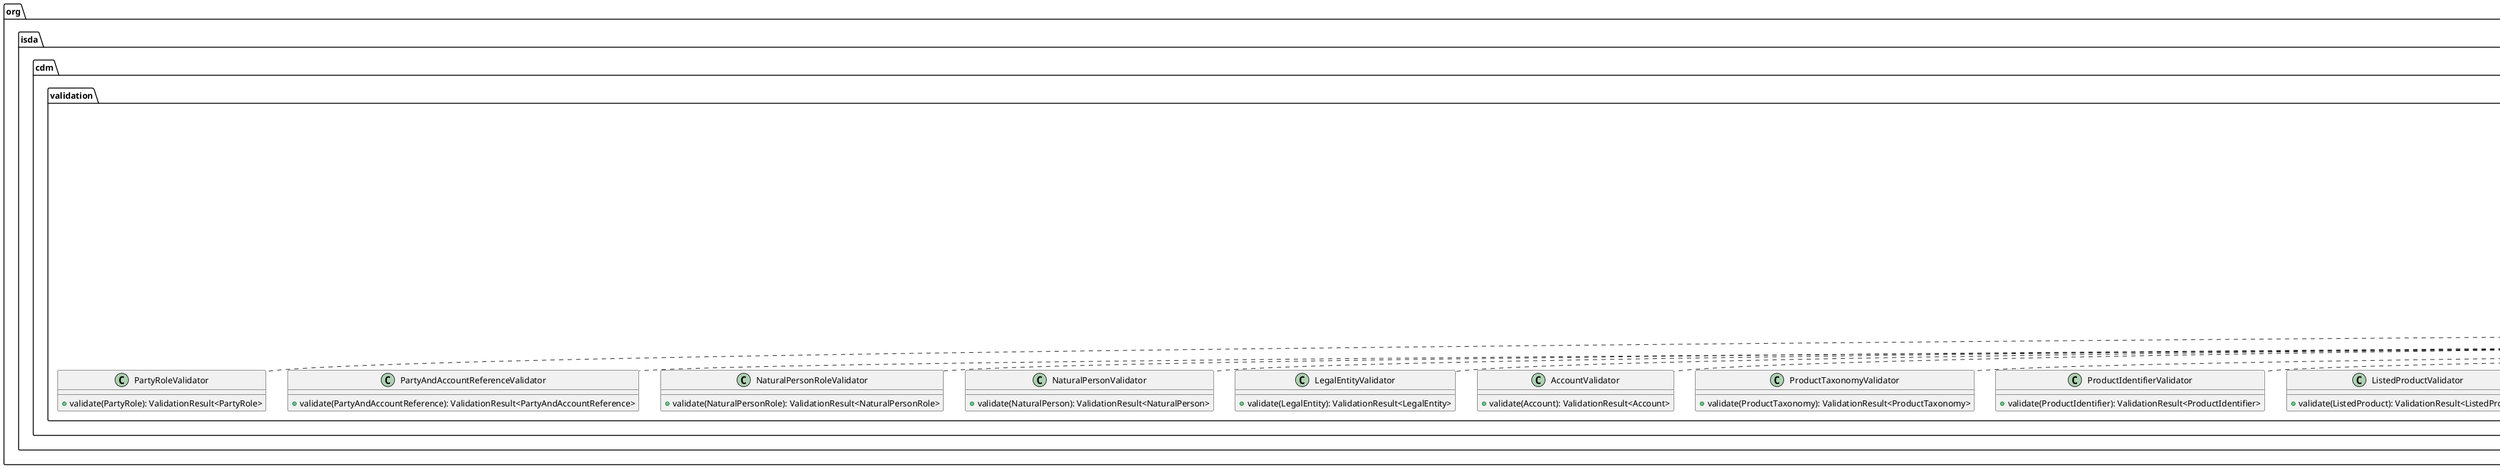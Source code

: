 @startuml

    namespace org.isda.cdm.validation {

        class PartyRoleValidator [[PartyRoleValidator.html]] {
            +validate(PartyRole): ValidationResult<PartyRole>
        }

        class PartyAndAccountReferenceValidator [[PartyAndAccountReferenceValidator.html]] {
            +validate(PartyAndAccountReference): ValidationResult<PartyAndAccountReference>
        }

        class NaturalPersonRoleValidator [[NaturalPersonRoleValidator.html]] {
            +validate(NaturalPersonRole): ValidationResult<NaturalPersonRole>
        }

        class NaturalPersonValidator [[NaturalPersonValidator.html]] {
            +validate(NaturalPerson): ValidationResult<NaturalPerson>
        }

        class LegalEntityValidator [[LegalEntityValidator.html]] {
            +validate(LegalEntity): ValidationResult<LegalEntity>
        }

        class AccountValidator [[AccountValidator.html]] {
            +validate(Account): ValidationResult<Account>
        }

        class ProductTaxonomyValidator [[ProductTaxonomyValidator.html]] {
            +validate(ProductTaxonomy): ValidationResult<ProductTaxonomy>
        }

        class ProductIdentifierValidator [[ProductIdentifierValidator.html]] {
            +validate(ProductIdentifier): ValidationResult<ProductIdentifier>
        }

        class ListedProductValidator [[ListedProductValidator.html]] {
            +validate(ListedProduct): ValidationResult<ListedProduct>
        }

        class ListedHeaderValidator [[ListedHeaderValidator.html]] {
            +validate(ListedHeader): ValidationResult<ListedHeader>
        }

        class StubValueValidator [[StubValueValidator.html]] {
            +validate(StubValue): ValidationResult<StubValue>
        }

        class PartyValidator [[PartyValidator.html]] {
            +validate(Party): ValidationResult<Party>
        }

        class StubFloatingRateValidator [[StubFloatingRateValidator.html]] {
            +validate(StubFloatingRate): ValidationResult<StubFloatingRate>
        }

        class StrikeScheduleValidator [[StrikeScheduleValidator.html]] {
            +validate(StrikeSchedule): ValidationResult<StrikeSchedule>
        }

        class StrikeValidator [[StrikeValidator.html]] {
            +validate(Strike): ValidationResult<Strike>
        }

        class StepValidator [[StepValidator.html]] {
            +validate(Step): ValidationResult<Step>
        }

        class SpreadScheduleValidator [[SpreadScheduleValidator.html]] {
            +validate(SpreadSchedule): ValidationResult<SpreadSchedule>
        }

        class SimplePaymentValidator [[SimplePaymentValidator.html]] {
            +validate(SimplePayment): ValidationResult<SimplePayment>
        }

        class SettlementRateSourceValidator [[SettlementRateSourceValidator.html]] {
            +validate(SettlementRateSource): ValidationResult<SettlementRateSource>
        }

        class ScheduleValidator [[ScheduleValidator.html]] {
            +validate(Schedule): ValidationResult<Schedule>
        }

        class RoundingValidator [[RoundingValidator.html]] {
            +validate(Rounding): ValidationResult<Rounding>
        }

        class ResourceLengthValidator [[ResourceLengthValidator.html]] {
            +validate(ResourceLength): ValidationResult<ResourceLength>
        }

        class ResourceValidator [[ResourceValidator.html]] {
            +validate(Resource): ValidationResult<Resource>
        }

        class ResetFrequencyValidator [[ResetFrequencyValidator.html]] {
            +validate(ResetFrequency): ValidationResult<ResetFrequency>
        }

        class RelativeDateOffsetValidator [[RelativeDateOffsetValidator.html]] {
            +validate(RelativeDateOffset): ValidationResult<RelativeDateOffset>
        }

        class RelativeDatesValidator [[RelativeDatesValidator.html]] {
            +validate(RelativeDates): ValidationResult<RelativeDates>
        }

        class RelatedPartyValidator [[RelatedPartyValidator.html]] {
            +validate(RelatedParty): ValidationResult<RelatedParty>
        }

        class ReferenceBankValidator [[ReferenceBankValidator.html]] {
            +validate(ReferenceBank): ValidationResult<ReferenceBank>
        }

        class RateObservationValidator [[RateObservationValidator.html]] {
            +validate(RateObservation): ValidationResult<RateObservation>
        }

        class QuotedCurrencyPairValidator [[QuotedCurrencyPairValidator.html]] {
            +validate(QuotedCurrencyPair): ValidationResult<QuotedCurrencyPair>
        }

        class PriorDateInstanceValidator [[PriorDateInstanceValidator.html]] {
            +validate(PriorDateInstance): ValidationResult<PriorDateInstance>
        }

        class PrincipalExchangesValidator [[PrincipalExchangesValidator.html]] {
            +validate(PrincipalExchanges): ValidationResult<PrincipalExchanges>
        }

        class PremiumExpressionValidator [[PremiumExpressionValidator.html]] {
            +validate(PremiumExpression): ValidationResult<PremiumExpression>
        }

        class PeriodValidator [[PeriodValidator.html]] {
            +validate(Period): ValidationResult<Period>
        }

        class PaymentRuleValidator [[PaymentRuleValidator.html]] {
            +validate(PaymentRule): ValidationResult<PaymentRule>
        }

        class PaymentDiscountingValidator [[PaymentDiscountingValidator.html]] {
            +validate(PaymentDiscounting): ValidationResult<PaymentDiscounting>
        }

        class PaymentDetailValidator [[PaymentDetailValidator.html]] {
            +validate(PaymentDetail): ValidationResult<PaymentDetail>
        }

        class PaymentValidator [[PaymentValidator.html]] {
            +validate(Payment): ValidationResult<Payment>
        }

        class PayerReceiverValidator [[PayerReceiverValidator.html]] {
            +validate(PayerReceiver): ValidationResult<PayerReceiver>
        }

        class PartialExerciseValidator [[PartialExerciseValidator.html]] {
            +validate(PartialExercise): ValidationResult<PartialExercise>
        }

        class OtherAgreementValidator [[OtherAgreementValidator.html]] {
            +validate(OtherAgreement): ValidationResult<OtherAgreement>
        }

        class OptionPhysicalSettlementValidator [[OptionPhysicalSettlementValidator.html]] {
            +validate(OptionPhysicalSettlement): ValidationResult<OptionPhysicalSettlement>
        }

        class OffsetValidator [[OffsetValidator.html]] {
            +validate(Offset): ValidationResult<Offset>
        }

        class NonNegativeStepValidator [[NonNegativeStepValidator.html]] {
            +validate(NonNegativeStep): ValidationResult<NonNegativeStep>
        }

        class NonNegativeScheduleValidator [[NonNegativeScheduleValidator.html]] {
            +validate(NonNegativeSchedule): ValidationResult<NonNegativeSchedule>
        }

        class NonNegativeAmountScheduleValidator [[NonNegativeAmountScheduleValidator.html]] {
            +validate(NonNegativeAmountSchedule): ValidationResult<NonNegativeAmountSchedule>
        }

        class MultipleExerciseValidator [[MultipleExerciseValidator.html]] {
            +validate(MultipleExercise): ValidationResult<MultipleExercise>
        }

        class MoneyValidator [[MoneyValidator.html]] {
            +validate(Money): ValidationResult<Money>
        }

        class MasterConfirmationValidator [[MasterConfirmationValidator.html]] {
            +validate(MasterConfirmation): ValidationResult<MasterConfirmation>
        }

        class MasterAgreementValidator [[MasterAgreementValidator.html]] {
            +validate(MasterAgreement): ValidationResult<MasterAgreement>
        }

        class ManualExerciseValidator [[ManualExerciseValidator.html]] {
            +validate(ManualExercise): ValidationResult<ManualExercise>
        }

        class IssuerTradeIdValidator [[IssuerTradeIdValidator.html]] {
            +validate(IssuerTradeId): ValidationResult<IssuerTradeId>
        }

        class InitialFixingDateValidator [[InitialFixingDateValidator.html]] {
            +validate(InitialFixingDate): ValidationResult<InitialFixingDate>
        }

        class InformationSourceValidator [[InformationSourceValidator.html]] {
            +validate(InformationSource): ValidationResult<InformationSource>
        }

        class IndependentAmountValidator [[IndependentAmountValidator.html]] {
            +validate(IndependentAmount): ValidationResult<IndependentAmount>
        }

        class FxSpotRateSourceValidator [[FxSpotRateSourceValidator.html]] {
            +validate(FxSpotRateSource): ValidationResult<FxSpotRateSource>
        }

        class FxRateValidator [[FxRateValidator.html]] {
            +validate(FxRate): ValidationResult<FxRate>
        }

        class FutureValueAmountValidator [[FutureValueAmountValidator.html]] {
            +validate(FutureValueAmount): ValidationResult<FutureValueAmount>
        }

        class FrequencyValidator [[FrequencyValidator.html]] {
            +validate(Frequency): ValidationResult<Frequency>
        }

        class FloatingRateCalculationValidator [[FloatingRateCalculationValidator.html]] {
            +validate(FloatingRateCalculation): ValidationResult<FloatingRateCalculation>
        }

        class FloatingRateValidator [[FloatingRateValidator.html]] {
            +validate(FloatingRate): ValidationResult<FloatingRate>
        }

        class ExerciseProcedureValidator [[ExerciseProcedureValidator.html]] {
            +validate(ExerciseProcedure): ValidationResult<ExerciseProcedure>
        }

        class ExerciseNoticeValidator [[ExerciseNoticeValidator.html]] {
            +validate(ExerciseNotice): ValidationResult<ExerciseNotice>
        }

        class ExerciseFeeScheduleValidator [[ExerciseFeeScheduleValidator.html]] {
            +validate(ExerciseFeeSchedule): ValidationResult<ExerciseFeeSchedule>
        }

        class ExerciseFeeValidator [[ExerciseFeeValidator.html]] {
            +validate(ExerciseFee): ValidationResult<ExerciseFee>
        }

        class EuropeanExerciseValidator [[EuropeanExerciseValidator.html]] {
            +validate(EuropeanExercise): ValidationResult<EuropeanExercise>
        }

        class DocumentationValidator [[DocumentationValidator.html]] {
            +validate(Documentation): ValidationResult<Documentation>
        }

        class DateTimeListValidator [[DateTimeListValidator.html]] {
            +validate(DateTimeList): ValidationResult<DateTimeList>
        }

        class DateListValidator [[DateListValidator.html]] {
            +validate(DateList): ValidationResult<DateList>
        }

        class DateInstancesValidator [[DateInstancesValidator.html]] {
            +validate(DateInstances): ValidationResult<DateInstances>
        }

        class DateRangeValidator [[DateRangeValidator.html]] {
            +validate(DateRange): ValidationResult<DateRange>
        }

        class CreditSupportAgreementValidator [[CreditSupportAgreementValidator.html]] {
            +validate(CreditSupportAgreement): ValidationResult<CreditSupportAgreement>
        }

        class ContractualTermsSupplementValidator [[ContractualTermsSupplementValidator.html]] {
            +validate(ContractualTermsSupplement): ValidationResult<ContractualTermsSupplement>
        }

        class ContractualMatrixValidator [[ContractualMatrixValidator.html]] {
            +validate(ContractualMatrix): ValidationResult<ContractualMatrix>
        }

        class CollateralValidator [[CollateralValidator.html]] {
            +validate(Collateral): ValidationResult<Collateral>
        }

        class CashSettlementReferenceBanksValidator [[CashSettlementReferenceBanksValidator.html]] {
            +validate(CashSettlementReferenceBanks): ValidationResult<CashSettlementReferenceBanks>
        }

        class CalculationPeriodFrequencyValidator [[CalculationPeriodFrequencyValidator.html]] {
            +validate(CalculationPeriodFrequency): ValidationResult<CalculationPeriodFrequency>
        }

        class CalculationAgentValidator [[CalculationAgentValidator.html]] {
            +validate(CalculationAgent): ValidationResult<CalculationAgent>
        }

        class BuyerSellerValidator [[BuyerSellerValidator.html]] {
            +validate(BuyerSeller): ValidationResult<BuyerSeller>
        }

        class BusinessDayAdjustmentsValidator [[BusinessDayAdjustmentsValidator.html]] {
            +validate(BusinessDayAdjustments): ValidationResult<BusinessDayAdjustments>
        }

        class BusinessDateRangeValidator [[BusinessDateRangeValidator.html]] {
            +validate(BusinessDateRange): ValidationResult<BusinessDateRange>
        }

        class BusinessCenterTimeValidator [[BusinessCenterTimeValidator.html]] {
            +validate(BusinessCenterTime): ValidationResult<BusinessCenterTime>
        }

        class BusinessCentersValidator [[BusinessCentersValidator.html]] {
            +validate(BusinessCenters): ValidationResult<BusinessCenters>
        }

        class BrokerConfirmationValidator [[BrokerConfirmationValidator.html]] {
            +validate(BrokerConfirmation): ValidationResult<BrokerConfirmation>
        }

        class BermudaExerciseValidator [[BermudaExerciseValidator.html]] {
            +validate(BermudaExercise): ValidationResult<BermudaExercise>
        }

        class AutomaticExerciseValidator [[AutomaticExerciseValidator.html]] {
            +validate(AutomaticExercise): ValidationResult<AutomaticExercise>
        }

        class AmountScheduleValidator [[AmountScheduleValidator.html]] {
            +validate(AmountSchedule): ValidationResult<AmountSchedule>
        }

        class AmericanExerciseValidator [[AmericanExerciseValidator.html]] {
            +validate(AmericanExercise): ValidationResult<AmericanExercise>
        }

        class AdjustedRelativeDateOffsetValidator [[AdjustedRelativeDateOffsetValidator.html]] {
            +validate(AdjustedRelativeDateOffset): ValidationResult<AdjustedRelativeDateOffset>
        }

        class AdjustableOrRelativeDatesValidator [[AdjustableOrRelativeDatesValidator.html]] {
            +validate(AdjustableOrRelativeDates): ValidationResult<AdjustableOrRelativeDates>
        }

        class AdjustableOrRelativeDateValidator [[AdjustableOrRelativeDateValidator.html]] {
            +validate(AdjustableOrRelativeDate): ValidationResult<AdjustableOrRelativeDate>
        }

        class AdjustableOrAdjustedOrRelativeDateValidator [[AdjustableOrAdjustedOrRelativeDateValidator.html]] {
            +validate(AdjustableOrAdjustedOrRelativeDate): ValidationResult<AdjustableOrAdjustedOrRelativeDate>
        }

        class AdjustableOrAdjustedDateValidator [[AdjustableOrAdjustedDateValidator.html]] {
            +validate(AdjustableOrAdjustedDate): ValidationResult<AdjustableOrAdjustedDate>
        }

        class AdjustableDatesValidator [[AdjustableDatesValidator.html]] {
            +validate(AdjustableDates): ValidationResult<AdjustableDates>
        }

        class AdjustableDateValidator [[AdjustableDateValidator.html]] {
            +validate(AdjustableDate): ValidationResult<AdjustableDate>
        }

        class WeightedAveragingObservationValidator [[WeightedAveragingObservationValidator.html]] {
            +validate(WeightedAveragingObservation): ValidationResult<WeightedAveragingObservation>
        }

        class TriggerEventValidator [[TriggerEventValidator.html]] {
            +validate(TriggerEvent): ValidationResult<TriggerEvent>
        }

        class TriggerValidator [[TriggerValidator.html]] {
            +validate(Trigger): ValidationResult<Trigger>
        }

        class StrikeSpreadValidator [[StrikeSpreadValidator.html]] {
            +validate(StrikeSpread): ValidationResult<StrikeSpread>
        }

        class StrategyFeatureValidator [[StrategyFeatureValidator.html]] {
            +validate(StrategyFeature): ValidationResult<StrategyFeature>
        }

        class RestructuringValidator [[RestructuringValidator.html]] {
            +validate(Restructuring): ValidationResult<Restructuring>
        }

        class QuantoValidator [[QuantoValidator.html]] {
            +validate(Quanto): ValidationResult<Quanto>
        }

        class PubliclyAvailableInformationValidator [[PubliclyAvailableInformationValidator.html]] {
            +validate(PubliclyAvailableInformation): ValidationResult<PubliclyAvailableInformation>
        }

        class PassThroughItemValidator [[PassThroughItemValidator.html]] {
            +validate(PassThroughItem): ValidationResult<PassThroughItem>
        }

        class PassThroughValidator [[PassThroughValidator.html]] {
            +validate(PassThrough): ValidationResult<PassThrough>
        }

        class OptionStyleValidator [[OptionStyleValidator.html]] {
            +validate(OptionStyle): ValidationResult<OptionStyle>
        }

        class OptionSettlementValidator [[OptionSettlementValidator.html]] {
            +validate(OptionSettlement): ValidationResult<OptionSettlement>
        }

        class OptionFeatureValidator [[OptionFeatureValidator.html]] {
            +validate(OptionFeature): ValidationResult<OptionFeature>
        }

        class OptionDenominationValidator [[OptionDenominationValidator.html]] {
            +validate(OptionDenomination): ValidationResult<OptionDenomination>
        }

        class NotifyingPartyValidator [[NotifyingPartyValidator.html]] {
            +validate(NotifyingParty): ValidationResult<NotifyingParty>
        }

        class KnockValidator [[KnockValidator.html]] {
            +validate(Knock): ValidationResult<Knock>
        }

        class GracePeriodExtensionValidator [[GracePeriodExtensionValidator.html]] {
            +validate(GracePeriodExtension): ValidationResult<GracePeriodExtension>
        }

        class FxFeatureValidator [[FxFeatureValidator.html]] {
            +validate(FxFeature): ValidationResult<FxFeature>
        }

        class FeaturePaymentValidator [[FeaturePaymentValidator.html]] {
            +validate(FeaturePayment): ValidationResult<FeaturePayment>
        }

        class FailureToPayValidator [[FailureToPayValidator.html]] {
            +validate(FailureToPay): ValidationResult<FailureToPay>
        }

        class CreditEventNoticeValidator [[CreditEventNoticeValidator.html]] {
            +validate(CreditEventNotice): ValidationResult<CreditEventNotice>
        }

        class CreditEventsValidator [[CreditEventsValidator.html]] {
            +validate(CreditEvents): ValidationResult<CreditEvents>
        }

        class CompositeValidator [[CompositeValidator.html]] {
            +validate(Composite): ValidationResult<Composite>
        }

        class CalendarSpreadValidator [[CalendarSpreadValidator.html]] {
            +validate(CalendarSpread): ValidationResult<CalendarSpread>
        }

        class BarrierValidator [[BarrierValidator.html]] {
            +validate(Barrier): ValidationResult<Barrier>
        }

        class AveragingScheduleValidator [[AveragingScheduleValidator.html]] {
            +validate(AveragingSchedule): ValidationResult<AveragingSchedule>
        }

        class AveragingPeriodValidator [[AveragingPeriodValidator.html]] {
            +validate(AveragingPeriod): ValidationResult<AveragingPeriod>
        }

        class AveragingObservationListValidator [[AveragingObservationListValidator.html]] {
            +validate(AveragingObservationList): ValidationResult<AveragingObservationList>
        }

        class AsianValidator [[AsianValidator.html]] {
            +validate(Asian): ValidationResult<Asian>
        }

        class YieldCurveMethodValidator [[YieldCurveMethodValidator.html]] {
            +validate(YieldCurveMethod): ValidationResult<YieldCurveMethod>
        }

        class ValuationPostponementValidator [[ValuationPostponementValidator.html]] {
            +validate(ValuationPostponement): ValidationResult<ValuationPostponement>
        }

        class StubCalculationPeriodAmountValidator [[StubCalculationPeriodAmountValidator.html]] {
            +validate(StubCalculationPeriodAmount): ValidationResult<StubCalculationPeriodAmount>
        }

        class SettlementProvisionValidator [[SettlementProvisionValidator.html]] {
            +validate(SettlementProvision): ValidationResult<SettlementProvision>
        }

        class ResetDatesValidator [[ResetDatesValidator.html]] {
            +validate(ResetDates): ValidationResult<ResetDates>
        }

        class PrincipalExchangeValidator [[PrincipalExchangeValidator.html]] {
            +validate(PrincipalExchange): ValidationResult<PrincipalExchange>
        }

        class PriceSourceDisruptionValidator [[PriceSourceDisruptionValidator.html]] {
            +validate(PriceSourceDisruption): ValidationResult<PriceSourceDisruption>
        }

        class PaymentCalculationPeriodValidator [[PaymentCalculationPeriodValidator.html]] {
            +validate(PaymentCalculationPeriod): ValidationResult<PaymentCalculationPeriod>
        }

        class OptionCashSettlementValidator [[OptionCashSettlementValidator.html]] {
            +validate(OptionCashSettlement): ValidationResult<OptionCashSettlement>
        }

        class OptionalEarlyTerminationAdjustedDatesValidator [[OptionalEarlyTerminationAdjustedDatesValidator.html]] {
            +validate(OptionalEarlyTerminationAdjustedDates): ValidationResult<OptionalEarlyTerminationAdjustedDates>
        }

        class OptionalEarlyTerminationValidator [[OptionalEarlyTerminationValidator.html]] {
            +validate(OptionalEarlyTermination): ValidationResult<OptionalEarlyTermination>
        }

        class NotionalStepRuleValidator [[NotionalStepRuleValidator.html]] {
            +validate(NotionalStepRule): ValidationResult<NotionalStepRule>
        }

        class NonDeliverableSettlementValidator [[NonDeliverableSettlementValidator.html]] {
            +validate(NonDeliverableSettlement): ValidationResult<NonDeliverableSettlement>
        }

        class MandatoryEarlyTerminationAdjustedDatesValidator [[MandatoryEarlyTerminationAdjustedDatesValidator.html]] {
            +validate(MandatoryEarlyTerminationAdjustedDates): ValidationResult<MandatoryEarlyTerminationAdjustedDates>
        }

        class MandatoryEarlyTerminationValidator [[MandatoryEarlyTerminationValidator.html]] {
            +validate(MandatoryEarlyTermination): ValidationResult<MandatoryEarlyTermination>
        }

        class InflationRateCalculationValidator [[InflationRateCalculationValidator.html]] {
            +validate(InflationRateCalculation): ValidationResult<InflationRateCalculation>
        }

        class FxLinkedNotionalScheduleValidator [[FxLinkedNotionalScheduleValidator.html]] {
            +validate(FxLinkedNotionalSchedule): ValidationResult<FxLinkedNotionalSchedule>
        }

        class FxLinkedNotionalAmountValidator [[FxLinkedNotionalAmountValidator.html]] {
            +validate(FxLinkedNotionalAmount): ValidationResult<FxLinkedNotionalAmount>
        }

        class FxFixingDateValidator [[FxFixingDateValidator.html]] {
            +validate(FxFixingDate): ValidationResult<FxFixingDate>
        }

        class FloatingRateDefinitionValidator [[FloatingRateDefinitionValidator.html]] {
            +validate(FloatingRateDefinition): ValidationResult<FloatingRateDefinition>
        }

        class FinalCalculationPeriodDateAdjustmentValidator [[FinalCalculationPeriodDateAdjustmentValidator.html]] {
            +validate(FinalCalculationPeriodDateAdjustment): ValidationResult<FinalCalculationPeriodDateAdjustment>
        }

        class FallbackReferencePriceValidator [[FallbackReferencePriceValidator.html]] {
            +validate(FallbackReferencePrice): ValidationResult<FallbackReferencePrice>
        }

        class ExtensionEventValidator [[ExtensionEventValidator.html]] {
            +validate(ExtensionEvent): ValidationResult<ExtensionEvent>
        }

        class ExtendibleProvisionAdjustedDatesValidator [[ExtendibleProvisionAdjustedDatesValidator.html]] {
            +validate(ExtendibleProvisionAdjustedDates): ValidationResult<ExtendibleProvisionAdjustedDates>
        }

        class ExtendibleProvisionValidator [[ExtendibleProvisionValidator.html]] {
            +validate(ExtendibleProvision): ValidationResult<ExtendibleProvision>
        }

        class ExercisePeriodValidator [[ExercisePeriodValidator.html]] {
            +validate(ExercisePeriod): ValidationResult<ExercisePeriod>
        }

        class ExerciseEventValidator [[ExerciseEventValidator.html]] {
            +validate(ExerciseEvent): ValidationResult<ExerciseEvent>
        }

        class EarlyTerminationProvisionValidator [[EarlyTerminationProvisionValidator.html]] {
            +validate(EarlyTerminationProvision): ValidationResult<EarlyTerminationProvision>
        }

        class EarlyTerminationEventValidator [[EarlyTerminationEventValidator.html]] {
            +validate(EarlyTerminationEvent): ValidationResult<EarlyTerminationEvent>
        }

        class DiscountingValidator [[DiscountingValidator.html]] {
            +validate(Discounting): ValidationResult<Discounting>
        }

        class DateRelativeToPaymentDatesValidator [[DateRelativeToPaymentDatesValidator.html]] {
            +validate(DateRelativeToPaymentDates): ValidationResult<DateRelativeToPaymentDates>
        }

        class DateRelativeToCalculationPeriodDatesValidator [[DateRelativeToCalculationPeriodDatesValidator.html]] {
            +validate(DateRelativeToCalculationPeriodDates): ValidationResult<DateRelativeToCalculationPeriodDates>
        }

        class CrossCurrencyMethodValidator [[CrossCurrencyMethodValidator.html]] {
            +validate(CrossCurrencyMethod): ValidationResult<CrossCurrencyMethod>
        }

        class CashSettlementPaymentDateValidator [[CashSettlementPaymentDateValidator.html]] {
            +validate(CashSettlementPaymentDate): ValidationResult<CashSettlementPaymentDate>
        }

        class CashPriceMethodValidator [[CashPriceMethodValidator.html]] {
            +validate(CashPriceMethod): ValidationResult<CashPriceMethod>
        }

        class CashflowRepresentationValidator [[CashflowRepresentationValidator.html]] {
            +validate(CashflowRepresentation): ValidationResult<CashflowRepresentation>
        }

        class CancellationEventValidator [[CancellationEventValidator.html]] {
            +validate(CancellationEvent): ValidationResult<CancellationEvent>
        }

        class CancelableProvisionAdjustedDatesValidator [[CancelableProvisionAdjustedDatesValidator.html]] {
            +validate(CancelableProvisionAdjustedDates): ValidationResult<CancelableProvisionAdjustedDates>
        }

        class CancelableProvisionValidator [[CancelableProvisionValidator.html]] {
            +validate(CancelableProvision): ValidationResult<CancelableProvision>
        }

        class CalculationPeriodDatesValidator [[CalculationPeriodDatesValidator.html]] {
            +validate(CalculationPeriodDates): ValidationResult<CalculationPeriodDates>
        }

        class CalculationPeriodValidator [[CalculationPeriodValidator.html]] {
            +validate(CalculationPeriod): ValidationResult<CalculationPeriod>
        }

        class BondReferenceValidator [[BondReferenceValidator.html]] {
            +validate(BondReference): ValidationResult<BondReference>
        }

        class PercentageRuleValidator [[PercentageRuleValidator.html]] {
            +validate(PercentageRule): ValidationResult<PercentageRule>
        }

        class PartyContractInformationValidator [[PartyContractInformationValidator.html]] {
            +validate(PartyContractInformation): ValidationResult<PartyContractInformation>
        }

        class PartyContractIdentifierValidator [[PartyContractIdentifierValidator.html]] {
            +validate(PartyContractIdentifier): ValidationResult<PartyContractIdentifier>
        }

        class PackageInformationValidator [[PackageInformationValidator.html]] {
            +validate(PackageInformation): ValidationResult<PackageInformation>
        }

        class IdentifierValueValidator [[IdentifierValueValidator.html]] {
            +validate(IdentifierValue): ValidationResult<IdentifierValue>
        }

        class IdentifierValidator [[IdentifierValidator.html]] {
            +validate(Identifier): ValidationResult<Identifier>
        }

        class ContractIdentifierExtendedValidator [[ContractIdentifierExtendedValidator.html]] {
            +validate(ContractIdentifierExtended): ValidationResult<ContractIdentifierExtended>
        }

        class ContractIdentifierValidator [[ContractIdentifierValidator.html]] {
            +validate(ContractIdentifier): ValidationResult<ContractIdentifier>
        }

        class CalculationAgentModelValidator [[CalculationAgentModelValidator.html]] {
            +validate(CalculationAgentModel): ValidationResult<CalculationAgentModel>
        }

        class ValuationDateValidator [[ValuationDateValidator.html]] {
            +validate(ValuationDate): ValidationResult<ValuationDate>
        }

        class TrancheValidator [[TrancheValidator.html]] {
            +validate(Tranche): ValidationResult<Tranche>
        }

        class SpecifiedCurrencyValidator [[SpecifiedCurrencyValidator.html]] {
            +validate(SpecifiedCurrency): ValidationResult<SpecifiedCurrency>
        }

        class SingleValuationDateValidator [[SingleValuationDateValidator.html]] {
            +validate(SingleValuationDate): ValidationResult<SingleValuationDate>
        }

        class SettledEntityMatrixValidator [[SettledEntityMatrixValidator.html]] {
            +validate(SettledEntityMatrix): ValidationResult<SettledEntityMatrix>
        }

        class ReferencePoolItemValidator [[ReferencePoolItemValidator.html]] {
            +validate(ReferencePoolItem): ValidationResult<ReferencePoolItem>
        }

        class ReferencePoolValidator [[ReferencePoolValidator.html]] {
            +validate(ReferencePool): ValidationResult<ReferencePool>
        }

        class ReferencePairValidator [[ReferencePairValidator.html]] {
            +validate(ReferencePair): ValidationResult<ReferencePair>
        }

        class ReferenceObligationValidator [[ReferenceObligationValidator.html]] {
            +validate(ReferenceObligation): ValidationResult<ReferenceObligation>
        }

        class ReferenceInformationValidator [[ReferenceInformationValidator.html]] {
            +validate(ReferenceInformation): ValidationResult<ReferenceInformation>
        }

        class LinkIdValidator [[LinkIdValidator.html]] {
            +validate(LinkId): ValidationResult<LinkId>
        }

        class ProtectionTermsValidator [[ProtectionTermsValidator.html]] {
            +validate(ProtectionTerms): ValidationResult<ProtectionTerms>
        }

        class PhysicalSettlementTermsValidator [[PhysicalSettlementTermsValidator.html]] {
            +validate(PhysicalSettlementTerms): ValidationResult<PhysicalSettlementTerms>
        }

        class PhysicalSettlementPeriodValidator [[PhysicalSettlementPeriodValidator.html]] {
            +validate(PhysicalSettlementPeriod): ValidationResult<PhysicalSettlementPeriod>
        }

        class PCDeliverableObligationCharacValidator [[PCDeliverableObligationCharacValidator.html]] {
            +validate(PCDeliverableObligationCharac): ValidationResult<PCDeliverableObligationCharac>
        }

        class OptionStrikeValidator [[OptionStrikeValidator.html]] {
            +validate(OptionStrike): ValidationResult<OptionStrike>
        }

        class ObligationsValidator [[ObligationsValidator.html]] {
            +validate(Obligations): ValidationResult<Obligations>
        }

        class NotDomesticCurrencyValidator [[NotDomesticCurrencyValidator.html]] {
            +validate(NotDomesticCurrency): ValidationResult<NotDomesticCurrency>
        }

        class MultipleValuationDatesValidator [[MultipleValuationDatesValidator.html]] {
            +validate(MultipleValuationDates): ValidationResult<MultipleValuationDates>
        }

        class LoanParticipationValidator [[LoanParticipationValidator.html]] {
            +validate(LoanParticipation): ValidationResult<LoanParticipation>
        }

        class InterestShortFallValidator [[InterestShortFallValidator.html]] {
            +validate(InterestShortFall): ValidationResult<InterestShortFall>
        }

        class IndexReferenceInformationValidator [[IndexReferenceInformationValidator.html]] {
            +validate(IndexReferenceInformation): ValidationResult<IndexReferenceInformation>
        }

        class FloatingAmountProvisionsValidator [[FloatingAmountProvisionsValidator.html]] {
            +validate(FloatingAmountProvisions): ValidationResult<FloatingAmountProvisions>
        }

        class FloatingAmountEventsValidator [[FloatingAmountEventsValidator.html]] {
            +validate(FloatingAmountEvents): ValidationResult<FloatingAmountEvents>
        }

        class DeliverableObligationsValidator [[DeliverableObligationsValidator.html]] {
            +validate(DeliverableObligations): ValidationResult<DeliverableObligations>
        }

        class CashSettlementTermsValidator [[CashSettlementTermsValidator.html]] {
            +validate(CashSettlementTerms): ValidationResult<CashSettlementTerms>
        }

        class CalculationAmountValidator [[CalculationAmountValidator.html]] {
            +validate(CalculationAmount): ValidationResult<CalculationAmount>
        }

        class BasketReferenceInformationValidator [[BasketReferenceInformationValidator.html]] {
            +validate(BasketReferenceInformation): ValidationResult<BasketReferenceInformation>
        }

        class BasketNameValidator [[BasketNameValidator.html]] {
            +validate(BasketName): ValidationResult<BasketName>
        }

        class AdditionalFixedPaymentsValidator [[AdditionalFixedPaymentsValidator.html]] {
            +validate(AdditionalFixedPayments): ValidationResult<AdditionalFixedPayments>
        }

        class SwapCurveValuationValidator [[SwapCurveValuationValidator.html]] {
            +validate(SwapCurveValuation): ValidationResult<SwapCurveValuation>
        }

        class ReferenceSwapCurveValidator [[ReferenceSwapCurveValidator.html]] {
            +validate(ReferenceSwapCurve): ValidationResult<ReferenceSwapCurve>
        }

        class MakeWholeAmountValidator [[MakeWholeAmountValidator.html]] {
            +validate(MakeWholeAmount): ValidationResult<MakeWholeAmount>
        }

        class BondOptionStrikeValidator [[BondOptionStrikeValidator.html]] {
            +validate(BondOptionStrike): ValidationResult<BondOptionStrike>
        }

        class MortgageValidator [[MortgageValidator.html]] {
            +validate(Mortgage): ValidationResult<Mortgage>
        }

        class LoanValidator [[LoanValidator.html]] {
            +validate(Loan): ValidationResult<Loan>
        }

        class IdentifiedAssetValidator [[IdentifiedAssetValidator.html]] {
            +validate(IdentifiedAsset): ValidationResult<IdentifiedAsset>
        }

        class FixedIncomeSecurityValidator [[FixedIncomeSecurityValidator.html]] {
            +validate(FixedIncomeSecurity): ValidationResult<FixedIncomeSecurity>
        }

        class EquityAssetValidator [[EquityAssetValidator.html]] {
            +validate(EquityAsset): ValidationResult<EquityAsset>
        }

        class ConvertibleBondValidator [[ConvertibleBondValidator.html]] {
            +validate(ConvertibleBond): ValidationResult<ConvertibleBond>
        }

        class ConstituentWeightValidator [[ConstituentWeightValidator.html]] {
            +validate(ConstituentWeight): ValidationResult<ConstituentWeight>
        }

        class CommodityValidator [[CommodityValidator.html]] {
            +validate(Commodity): ValidationResult<Commodity>
        }

        class BondValidator [[BondValidator.html]] {
            +validate(Bond): ValidationResult<Bond>
        }

        class AssetPoolValidator [[AssetPoolValidator.html]] {
            +validate(AssetPool): ValidationResult<AssetPool>
        }

        class AssetValidator [[AssetValidator.html]] {
            +validate(Asset): ValidationResult<Asset>
        }

        class TransactedPriceValidator [[TransactedPriceValidator.html]] {
            +validate(TransactedPrice): ValidationResult<TransactedPrice>
        }

        class StubPeriodValidator [[StubPeriodValidator.html]] {
            +validate(StubPeriod): ValidationResult<StubPeriod>
        }

        class QuantityValidator [[QuantityValidator.html]] {
            +validate(Quantity): ValidationResult<Quantity>
        }

        class ProductIdentificationValidator [[ProductIdentificationValidator.html]] {
            +validate(ProductIdentification): ValidationResult<ProductIdentification>
        }

        class ProductValidator [[ProductValidator.html]] {
            +validate(Product): ValidationResult<Product>
        }

        class PayoutValidator [[PayoutValidator.html]] {
            +validate(Payout): ValidationResult<Payout>
        }

        class PaymentDatesValidator [[PaymentDatesValidator.html]] {
            +validate(PaymentDates): ValidationResult<PaymentDates>
        }

        class OptionPayoutValidator [[OptionPayoutValidator.html]] {
            +validate(OptionPayout): ValidationResult<OptionPayout>
        }

        class OptionExerciseValidator [[OptionExerciseValidator.html]] {
            +validate(OptionExercise): ValidationResult<OptionExercise>
        }

        class NotionalScheduleValidator [[NotionalScheduleValidator.html]] {
            +validate(NotionalSchedule): ValidationResult<NotionalSchedule>
        }

        class InterestRatePayoutValidator [[InterestRatePayoutValidator.html]] {
            +validate(InterestRatePayout): ValidationResult<InterestRatePayout>
        }

        class InterestRateValidator [[InterestRateValidator.html]] {
            +validate(InterestRate): ValidationResult<InterestRate>
        }

        class GeneralTermsValidator [[GeneralTermsValidator.html]] {
            +validate(GeneralTerms): ValidationResult<GeneralTerms>
        }

        class EconomicTermsValidator [[EconomicTermsValidator.html]] {
            +validate(EconomicTerms): ValidationResult<EconomicTerms>
        }

        class CreditDefaultPayoutValidator [[CreditDefaultPayoutValidator.html]] {
            +validate(CreditDefaultPayout): ValidationResult<CreditDefaultPayout>
        }

        class CrossCurrencyTermsValidator [[CrossCurrencyTermsValidator.html]] {
            +validate(CrossCurrencyTerms): ValidationResult<CrossCurrencyTerms>
        }

        class ContractualQuantityValidator [[ContractualQuantityValidator.html]] {
            +validate(ContractualQuantity): ValidationResult<ContractualQuantity>
        }

        class ContractualProductValidator [[ContractualProductValidator.html]] {
            +validate(ContractualProduct): ValidationResult<ContractualProduct>
        }

        class ContractValidator [[ContractValidator.html]] {
            +validate(Contract): ValidationResult<Contract>
        }

        class CashflowBaseValidator [[CashflowBaseValidator.html]] {
            +validate(CashflowBase): ValidationResult<CashflowBase>
        }

        class CashflowValidator [[CashflowValidator.html]] {
            +validate(Cashflow): ValidationResult<Cashflow>
        }

        class TransferorTransfereeValidator [[TransferorTransfereeValidator.html]] {
            +validate(TransferorTransferee): ValidationResult<TransferorTransferee>
        }

        class TransferValidator [[TransferValidator.html]] {
            +validate(Transfer): ValidationResult<Transfer>
        }

        class TradeHeaderValidator [[TradeHeaderValidator.html]] {
            +validate(TradeHeader): ValidationResult<TradeHeader>
        }

        class TimeZoneValidator [[TimeZoneValidator.html]] {
            +validate(TimeZone): ValidationResult<TimeZone>
        }

        class TermsChangePrimitiveValidator [[TermsChangePrimitiveValidator.html]] {
            +validate(TermsChangePrimitive): ValidationResult<TermsChangePrimitive>
        }

        class ResetPrimitiveValidator [[ResetPrimitiveValidator.html]] {
            +validate(ResetPrimitive): ValidationResult<ResetPrimitive>
        }

        class QuantityChangePrimitiveValidator [[QuantityChangePrimitiveValidator.html]] {
            +validate(QuantityChangePrimitive): ValidationResult<QuantityChangePrimitive>
        }

        class PrimitiveEventValidator [[PrimitiveEventValidator.html]] {
            +validate(PrimitiveEvent): ValidationResult<PrimitiveEvent>
        }

        class PhysicalExerciseValidator [[PhysicalExerciseValidator.html]] {
            +validate(PhysicalExercise): ValidationResult<PhysicalExercise>
        }

        class PayoutLineageValidator [[PayoutLineageValidator.html]] {
            +validate(PayoutLineage): ValidationResult<PayoutLineage>
        }

        class ObservationSourceValidator [[ObservationSourceValidator.html]] {
            +validate(ObservationSource): ValidationResult<ObservationSource>
        }

        class ObservationPrimitiveValidator [[ObservationPrimitiveValidator.html]] {
            +validate(ObservationPrimitive): ValidationResult<ObservationPrimitive>
        }

        class NewTradePrimitiveValidator [[NewTradePrimitiveValidator.html]] {
            +validate(NewTradePrimitive): ValidationResult<NewTradePrimitive>
        }

        class MessageInformationValidator [[MessageInformationValidator.html]] {
            +validate(MessageInformation): ValidationResult<MessageInformation>
        }

        class LineageValidator [[LineageValidator.html]] {
            +validate(Lineage): ValidationResult<Lineage>
        }

        class InterestRateCurveValidator [[InterestRateCurveValidator.html]] {
            +validate(InterestRateCurve): ValidationResult<InterestRateCurve>
        }

        class InceptionValidator [[InceptionValidator.html]] {
            +validate(Inception): ValidationResult<Inception>
        }

        class GrossCashflowValidator [[GrossCashflowValidator.html]] {
            +validate(GrossCashflow): ValidationResult<GrossCashflow>
        }

        class ExecutionValidator [[ExecutionValidator.html]] {
            +validate(Execution): ValidationResult<Execution>
        }

        class ExercisePrimitiveValidator [[ExercisePrimitiveValidator.html]] {
            +validate(ExercisePrimitive): ValidationResult<ExercisePrimitive>
        }

        class ExerciseOutcomeValidator [[ExerciseOutcomeValidator.html]] {
            +validate(ExerciseOutcome): ValidationResult<ExerciseOutcome>
        }

        class ExecutionReferenceValidator [[ExecutionReferenceValidator.html]] {
            +validate(ExecutionReference): ValidationResult<ExecutionReference>
        }

        class EventTimestampValidator [[EventTimestampValidator.html]] {
            +validate(EventTimestamp): ValidationResult<EventTimestamp>
        }

        class EventTestBundleValidator [[EventTestBundleValidator.html]] {
            +validate(EventTestBundle): ValidationResult<EventTestBundle>
        }

        class EventEffectValidator [[EventEffectValidator.html]] {
            +validate(EventEffect): ValidationResult<EventEffect>
        }

        class EventValidator [[EventValidator.html]] {
            +validate(Event): ValidationResult<Event>
        }

        class CurveValidator [[CurveValidator.html]] {
            +validate(Curve): ValidationResult<Curve>
        }

        class ContractReferenceValidator [[ContractReferenceValidator.html]] {
            +validate(ContractReference): ValidationResult<ContractReference>
        }

        class ContractOrContractReferenceValidator [[ContractOrContractReferenceValidator.html]] {
            +validate(ContractOrContractReference): ValidationResult<ContractOrContractReference>
        }

        class ComputedAmountValidator [[ComputedAmountValidator.html]] {
            +validate(ComputedAmount): ValidationResult<ComputedAmount>
        }

        class AllocationPrimitiveValidator [[AllocationPrimitiveValidator.html]] {
            +validate(AllocationPrimitive): ValidationResult<AllocationPrimitive>
        }

        class AllocationOutcomeValidator [[AllocationOutcomeValidator.html]] {
            +validate(AllocationOutcome): ValidationResult<AllocationOutcome>
        }

        interface com.rosetta.model.lib.validation.Validator<T> {
            {abstract} +validate(T): ValidationResult<T>
        }
        com.rosetta.model.lib.validation.Validator <|.. PartyRoleValidator

        com.rosetta.model.lib.validation.Validator <|.. PartyAndAccountReferenceValidator

        com.rosetta.model.lib.validation.Validator <|.. NaturalPersonRoleValidator

        com.rosetta.model.lib.validation.Validator <|.. NaturalPersonValidator

        com.rosetta.model.lib.validation.Validator <|.. LegalEntityValidator

        com.rosetta.model.lib.validation.Validator <|.. AccountValidator

        com.rosetta.model.lib.validation.Validator <|.. ProductTaxonomyValidator

        com.rosetta.model.lib.validation.Validator <|.. ProductIdentifierValidator

        com.rosetta.model.lib.validation.Validator <|.. ListedProductValidator

        com.rosetta.model.lib.validation.Validator <|.. ListedHeaderValidator

        com.rosetta.model.lib.validation.Validator <|.. StubValueValidator

        com.rosetta.model.lib.validation.Validator <|.. PartyValidator

        com.rosetta.model.lib.validation.Validator <|.. StubFloatingRateValidator

        com.rosetta.model.lib.validation.Validator <|.. StrikeScheduleValidator

        com.rosetta.model.lib.validation.Validator <|.. StrikeValidator

        com.rosetta.model.lib.validation.Validator <|.. StepValidator

        com.rosetta.model.lib.validation.Validator <|.. SpreadScheduleValidator

        com.rosetta.model.lib.validation.Validator <|.. SimplePaymentValidator

        com.rosetta.model.lib.validation.Validator <|.. SettlementRateSourceValidator

        com.rosetta.model.lib.validation.Validator <|.. ScheduleValidator

        com.rosetta.model.lib.validation.Validator <|.. RoundingValidator

        com.rosetta.model.lib.validation.Validator <|.. ResourceLengthValidator

        com.rosetta.model.lib.validation.Validator <|.. ResourceValidator

        com.rosetta.model.lib.validation.Validator <|.. ResetFrequencyValidator

        com.rosetta.model.lib.validation.Validator <|.. RelativeDateOffsetValidator

        com.rosetta.model.lib.validation.Validator <|.. RelativeDatesValidator

        com.rosetta.model.lib.validation.Validator <|.. RelatedPartyValidator

        com.rosetta.model.lib.validation.Validator <|.. ReferenceBankValidator

        com.rosetta.model.lib.validation.Validator <|.. RateObservationValidator

        com.rosetta.model.lib.validation.Validator <|.. QuotedCurrencyPairValidator

        com.rosetta.model.lib.validation.Validator <|.. PriorDateInstanceValidator

        com.rosetta.model.lib.validation.Validator <|.. PrincipalExchangesValidator

        com.rosetta.model.lib.validation.Validator <|.. PremiumExpressionValidator

        com.rosetta.model.lib.validation.Validator <|.. PeriodValidator

        com.rosetta.model.lib.validation.Validator <|.. PaymentRuleValidator

        com.rosetta.model.lib.validation.Validator <|.. PaymentDiscountingValidator

        com.rosetta.model.lib.validation.Validator <|.. PaymentDetailValidator

        com.rosetta.model.lib.validation.Validator <|.. PaymentValidator

        com.rosetta.model.lib.validation.Validator <|.. PayerReceiverValidator

        com.rosetta.model.lib.validation.Validator <|.. PartialExerciseValidator

        com.rosetta.model.lib.validation.Validator <|.. OtherAgreementValidator

        com.rosetta.model.lib.validation.Validator <|.. OptionPhysicalSettlementValidator

        com.rosetta.model.lib.validation.Validator <|.. OffsetValidator

        com.rosetta.model.lib.validation.Validator <|.. NonNegativeStepValidator

        com.rosetta.model.lib.validation.Validator <|.. NonNegativeScheduleValidator

        com.rosetta.model.lib.validation.Validator <|.. NonNegativeAmountScheduleValidator

        com.rosetta.model.lib.validation.Validator <|.. MultipleExerciseValidator

        com.rosetta.model.lib.validation.Validator <|.. MoneyValidator

        com.rosetta.model.lib.validation.Validator <|.. MasterConfirmationValidator

        com.rosetta.model.lib.validation.Validator <|.. MasterAgreementValidator

        com.rosetta.model.lib.validation.Validator <|.. ManualExerciseValidator

        com.rosetta.model.lib.validation.Validator <|.. IssuerTradeIdValidator

        com.rosetta.model.lib.validation.Validator <|.. InitialFixingDateValidator

        com.rosetta.model.lib.validation.Validator <|.. InformationSourceValidator

        com.rosetta.model.lib.validation.Validator <|.. IndependentAmountValidator

        com.rosetta.model.lib.validation.Validator <|.. FxSpotRateSourceValidator

        com.rosetta.model.lib.validation.Validator <|.. FxRateValidator

        com.rosetta.model.lib.validation.Validator <|.. FutureValueAmountValidator

        com.rosetta.model.lib.validation.Validator <|.. FrequencyValidator

        com.rosetta.model.lib.validation.Validator <|.. FloatingRateCalculationValidator

        com.rosetta.model.lib.validation.Validator <|.. FloatingRateValidator

        com.rosetta.model.lib.validation.Validator <|.. ExerciseProcedureValidator

        com.rosetta.model.lib.validation.Validator <|.. ExerciseNoticeValidator

        com.rosetta.model.lib.validation.Validator <|.. ExerciseFeeScheduleValidator

        com.rosetta.model.lib.validation.Validator <|.. ExerciseFeeValidator

        com.rosetta.model.lib.validation.Validator <|.. EuropeanExerciseValidator

        com.rosetta.model.lib.validation.Validator <|.. DocumentationValidator

        com.rosetta.model.lib.validation.Validator <|.. DateTimeListValidator

        com.rosetta.model.lib.validation.Validator <|.. DateListValidator

        com.rosetta.model.lib.validation.Validator <|.. DateInstancesValidator

        com.rosetta.model.lib.validation.Validator <|.. DateRangeValidator

        com.rosetta.model.lib.validation.Validator <|.. CreditSupportAgreementValidator

        com.rosetta.model.lib.validation.Validator <|.. ContractualTermsSupplementValidator

        com.rosetta.model.lib.validation.Validator <|.. ContractualMatrixValidator

        com.rosetta.model.lib.validation.Validator <|.. CollateralValidator

        com.rosetta.model.lib.validation.Validator <|.. CashSettlementReferenceBanksValidator

        com.rosetta.model.lib.validation.Validator <|.. CalculationPeriodFrequencyValidator

        com.rosetta.model.lib.validation.Validator <|.. CalculationAgentValidator

        com.rosetta.model.lib.validation.Validator <|.. BuyerSellerValidator

        com.rosetta.model.lib.validation.Validator <|.. BusinessDayAdjustmentsValidator

        com.rosetta.model.lib.validation.Validator <|.. BusinessDateRangeValidator

        com.rosetta.model.lib.validation.Validator <|.. BusinessCenterTimeValidator

        com.rosetta.model.lib.validation.Validator <|.. BusinessCentersValidator

        com.rosetta.model.lib.validation.Validator <|.. BrokerConfirmationValidator

        com.rosetta.model.lib.validation.Validator <|.. BermudaExerciseValidator

        com.rosetta.model.lib.validation.Validator <|.. AutomaticExerciseValidator

        com.rosetta.model.lib.validation.Validator <|.. AmountScheduleValidator

        com.rosetta.model.lib.validation.Validator <|.. AmericanExerciseValidator

        com.rosetta.model.lib.validation.Validator <|.. AdjustedRelativeDateOffsetValidator

        com.rosetta.model.lib.validation.Validator <|.. AdjustableOrRelativeDatesValidator

        com.rosetta.model.lib.validation.Validator <|.. AdjustableOrRelativeDateValidator

        com.rosetta.model.lib.validation.Validator <|.. AdjustableOrAdjustedOrRelativeDateValidator

        com.rosetta.model.lib.validation.Validator <|.. AdjustableOrAdjustedDateValidator

        com.rosetta.model.lib.validation.Validator <|.. AdjustableDatesValidator

        com.rosetta.model.lib.validation.Validator <|.. AdjustableDateValidator

        com.rosetta.model.lib.validation.Validator <|.. WeightedAveragingObservationValidator

        com.rosetta.model.lib.validation.Validator <|.. TriggerEventValidator

        com.rosetta.model.lib.validation.Validator <|.. TriggerValidator

        com.rosetta.model.lib.validation.Validator <|.. StrikeSpreadValidator

        com.rosetta.model.lib.validation.Validator <|.. StrategyFeatureValidator

        com.rosetta.model.lib.validation.Validator <|.. RestructuringValidator

        com.rosetta.model.lib.validation.Validator <|.. QuantoValidator

        com.rosetta.model.lib.validation.Validator <|.. PubliclyAvailableInformationValidator

        com.rosetta.model.lib.validation.Validator <|.. PassThroughItemValidator

        com.rosetta.model.lib.validation.Validator <|.. PassThroughValidator

        com.rosetta.model.lib.validation.Validator <|.. OptionStyleValidator

        com.rosetta.model.lib.validation.Validator <|.. OptionSettlementValidator

        com.rosetta.model.lib.validation.Validator <|.. OptionFeatureValidator

        com.rosetta.model.lib.validation.Validator <|.. OptionDenominationValidator

        com.rosetta.model.lib.validation.Validator <|.. NotifyingPartyValidator

        com.rosetta.model.lib.validation.Validator <|.. KnockValidator

        com.rosetta.model.lib.validation.Validator <|.. GracePeriodExtensionValidator

        com.rosetta.model.lib.validation.Validator <|.. FxFeatureValidator

        com.rosetta.model.lib.validation.Validator <|.. FeaturePaymentValidator

        com.rosetta.model.lib.validation.Validator <|.. FailureToPayValidator

        com.rosetta.model.lib.validation.Validator <|.. CreditEventNoticeValidator

        com.rosetta.model.lib.validation.Validator <|.. CreditEventsValidator

        com.rosetta.model.lib.validation.Validator <|.. CompositeValidator

        com.rosetta.model.lib.validation.Validator <|.. CalendarSpreadValidator

        com.rosetta.model.lib.validation.Validator <|.. BarrierValidator

        com.rosetta.model.lib.validation.Validator <|.. AveragingScheduleValidator

        com.rosetta.model.lib.validation.Validator <|.. AveragingPeriodValidator

        com.rosetta.model.lib.validation.Validator <|.. AveragingObservationListValidator

        com.rosetta.model.lib.validation.Validator <|.. AsianValidator

        com.rosetta.model.lib.validation.Validator <|.. YieldCurveMethodValidator

        com.rosetta.model.lib.validation.Validator <|.. ValuationPostponementValidator

        com.rosetta.model.lib.validation.Validator <|.. StubCalculationPeriodAmountValidator

        com.rosetta.model.lib.validation.Validator <|.. SettlementProvisionValidator

        com.rosetta.model.lib.validation.Validator <|.. ResetDatesValidator

        com.rosetta.model.lib.validation.Validator <|.. PrincipalExchangeValidator

        com.rosetta.model.lib.validation.Validator <|.. PriceSourceDisruptionValidator

        com.rosetta.model.lib.validation.Validator <|.. PaymentCalculationPeriodValidator

        com.rosetta.model.lib.validation.Validator <|.. OptionCashSettlementValidator

        com.rosetta.model.lib.validation.Validator <|.. OptionalEarlyTerminationAdjustedDatesValidator

        com.rosetta.model.lib.validation.Validator <|.. OptionalEarlyTerminationValidator

        com.rosetta.model.lib.validation.Validator <|.. NotionalStepRuleValidator

        com.rosetta.model.lib.validation.Validator <|.. NonDeliverableSettlementValidator

        com.rosetta.model.lib.validation.Validator <|.. MandatoryEarlyTerminationAdjustedDatesValidator

        com.rosetta.model.lib.validation.Validator <|.. MandatoryEarlyTerminationValidator

        com.rosetta.model.lib.validation.Validator <|.. InflationRateCalculationValidator

        com.rosetta.model.lib.validation.Validator <|.. FxLinkedNotionalScheduleValidator

        com.rosetta.model.lib.validation.Validator <|.. FxLinkedNotionalAmountValidator

        com.rosetta.model.lib.validation.Validator <|.. FxFixingDateValidator

        com.rosetta.model.lib.validation.Validator <|.. FloatingRateDefinitionValidator

        com.rosetta.model.lib.validation.Validator <|.. FinalCalculationPeriodDateAdjustmentValidator

        com.rosetta.model.lib.validation.Validator <|.. FallbackReferencePriceValidator

        com.rosetta.model.lib.validation.Validator <|.. ExtensionEventValidator

        com.rosetta.model.lib.validation.Validator <|.. ExtendibleProvisionAdjustedDatesValidator

        com.rosetta.model.lib.validation.Validator <|.. ExtendibleProvisionValidator

        com.rosetta.model.lib.validation.Validator <|.. ExercisePeriodValidator

        com.rosetta.model.lib.validation.Validator <|.. ExerciseEventValidator

        com.rosetta.model.lib.validation.Validator <|.. EarlyTerminationProvisionValidator

        com.rosetta.model.lib.validation.Validator <|.. EarlyTerminationEventValidator

        com.rosetta.model.lib.validation.Validator <|.. DiscountingValidator

        com.rosetta.model.lib.validation.Validator <|.. DateRelativeToPaymentDatesValidator

        com.rosetta.model.lib.validation.Validator <|.. DateRelativeToCalculationPeriodDatesValidator

        com.rosetta.model.lib.validation.Validator <|.. CrossCurrencyMethodValidator

        com.rosetta.model.lib.validation.Validator <|.. CashSettlementPaymentDateValidator

        com.rosetta.model.lib.validation.Validator <|.. CashPriceMethodValidator

        com.rosetta.model.lib.validation.Validator <|.. CashflowRepresentationValidator

        com.rosetta.model.lib.validation.Validator <|.. CancellationEventValidator

        com.rosetta.model.lib.validation.Validator <|.. CancelableProvisionAdjustedDatesValidator

        com.rosetta.model.lib.validation.Validator <|.. CancelableProvisionValidator

        com.rosetta.model.lib.validation.Validator <|.. CalculationPeriodDatesValidator

        com.rosetta.model.lib.validation.Validator <|.. CalculationPeriodValidator

        com.rosetta.model.lib.validation.Validator <|.. BondReferenceValidator

        com.rosetta.model.lib.validation.Validator <|.. PercentageRuleValidator

        com.rosetta.model.lib.validation.Validator <|.. PartyContractInformationValidator

        com.rosetta.model.lib.validation.Validator <|.. PartyContractIdentifierValidator

        com.rosetta.model.lib.validation.Validator <|.. PackageInformationValidator

        com.rosetta.model.lib.validation.Validator <|.. IdentifierValueValidator

        com.rosetta.model.lib.validation.Validator <|.. IdentifierValidator

        com.rosetta.model.lib.validation.Validator <|.. ContractIdentifierExtendedValidator

        com.rosetta.model.lib.validation.Validator <|.. ContractIdentifierValidator

        com.rosetta.model.lib.validation.Validator <|.. CalculationAgentModelValidator

        com.rosetta.model.lib.validation.Validator <|.. ValuationDateValidator

        com.rosetta.model.lib.validation.Validator <|.. TrancheValidator

        com.rosetta.model.lib.validation.Validator <|.. SpecifiedCurrencyValidator

        com.rosetta.model.lib.validation.Validator <|.. SingleValuationDateValidator

        com.rosetta.model.lib.validation.Validator <|.. SettledEntityMatrixValidator

        com.rosetta.model.lib.validation.Validator <|.. ReferencePoolItemValidator

        com.rosetta.model.lib.validation.Validator <|.. ReferencePoolValidator

        com.rosetta.model.lib.validation.Validator <|.. ReferencePairValidator

        com.rosetta.model.lib.validation.Validator <|.. ReferenceObligationValidator

        com.rosetta.model.lib.validation.Validator <|.. ReferenceInformationValidator

        com.rosetta.model.lib.validation.Validator <|.. LinkIdValidator

        com.rosetta.model.lib.validation.Validator <|.. ProtectionTermsValidator

        com.rosetta.model.lib.validation.Validator <|.. PhysicalSettlementTermsValidator

        com.rosetta.model.lib.validation.Validator <|.. PhysicalSettlementPeriodValidator

        com.rosetta.model.lib.validation.Validator <|.. PCDeliverableObligationCharacValidator

        com.rosetta.model.lib.validation.Validator <|.. OptionStrikeValidator

        com.rosetta.model.lib.validation.Validator <|.. ObligationsValidator

        com.rosetta.model.lib.validation.Validator <|.. NotDomesticCurrencyValidator

        com.rosetta.model.lib.validation.Validator <|.. MultipleValuationDatesValidator

        com.rosetta.model.lib.validation.Validator <|.. LoanParticipationValidator

        com.rosetta.model.lib.validation.Validator <|.. InterestShortFallValidator

        com.rosetta.model.lib.validation.Validator <|.. IndexReferenceInformationValidator

        com.rosetta.model.lib.validation.Validator <|.. FloatingAmountProvisionsValidator

        com.rosetta.model.lib.validation.Validator <|.. FloatingAmountEventsValidator

        com.rosetta.model.lib.validation.Validator <|.. DeliverableObligationsValidator

        com.rosetta.model.lib.validation.Validator <|.. CashSettlementTermsValidator

        com.rosetta.model.lib.validation.Validator <|.. CalculationAmountValidator

        com.rosetta.model.lib.validation.Validator <|.. BasketReferenceInformationValidator

        com.rosetta.model.lib.validation.Validator <|.. BasketNameValidator

        com.rosetta.model.lib.validation.Validator <|.. AdditionalFixedPaymentsValidator

        com.rosetta.model.lib.validation.Validator <|.. SwapCurveValuationValidator

        com.rosetta.model.lib.validation.Validator <|.. ReferenceSwapCurveValidator

        com.rosetta.model.lib.validation.Validator <|.. MakeWholeAmountValidator

        com.rosetta.model.lib.validation.Validator <|.. BondOptionStrikeValidator

        com.rosetta.model.lib.validation.Validator <|.. MortgageValidator

        com.rosetta.model.lib.validation.Validator <|.. LoanValidator

        com.rosetta.model.lib.validation.Validator <|.. IdentifiedAssetValidator

        com.rosetta.model.lib.validation.Validator <|.. FixedIncomeSecurityValidator

        com.rosetta.model.lib.validation.Validator <|.. EquityAssetValidator

        com.rosetta.model.lib.validation.Validator <|.. ConvertibleBondValidator

        com.rosetta.model.lib.validation.Validator <|.. ConstituentWeightValidator

        com.rosetta.model.lib.validation.Validator <|.. CommodityValidator

        com.rosetta.model.lib.validation.Validator <|.. BondValidator

        com.rosetta.model.lib.validation.Validator <|.. AssetPoolValidator

        com.rosetta.model.lib.validation.Validator <|.. AssetValidator

        com.rosetta.model.lib.validation.Validator <|.. TransactedPriceValidator

        com.rosetta.model.lib.validation.Validator <|.. StubPeriodValidator

        com.rosetta.model.lib.validation.Validator <|.. QuantityValidator

        com.rosetta.model.lib.validation.Validator <|.. ProductIdentificationValidator

        com.rosetta.model.lib.validation.Validator <|.. ProductValidator

        com.rosetta.model.lib.validation.Validator <|.. PayoutValidator

        com.rosetta.model.lib.validation.Validator <|.. PaymentDatesValidator

        com.rosetta.model.lib.validation.Validator <|.. OptionPayoutValidator

        com.rosetta.model.lib.validation.Validator <|.. OptionExerciseValidator

        com.rosetta.model.lib.validation.Validator <|.. NotionalScheduleValidator

        com.rosetta.model.lib.validation.Validator <|.. InterestRatePayoutValidator

        com.rosetta.model.lib.validation.Validator <|.. InterestRateValidator

        com.rosetta.model.lib.validation.Validator <|.. GeneralTermsValidator

        com.rosetta.model.lib.validation.Validator <|.. EconomicTermsValidator

        com.rosetta.model.lib.validation.Validator <|.. CreditDefaultPayoutValidator

        com.rosetta.model.lib.validation.Validator <|.. CrossCurrencyTermsValidator

        com.rosetta.model.lib.validation.Validator <|.. ContractualQuantityValidator

        com.rosetta.model.lib.validation.Validator <|.. ContractualProductValidator

        com.rosetta.model.lib.validation.Validator <|.. ContractValidator

        com.rosetta.model.lib.validation.Validator <|.. CashflowBaseValidator

        com.rosetta.model.lib.validation.Validator <|.. CashflowValidator

        com.rosetta.model.lib.validation.Validator <|.. TransferorTransfereeValidator

        com.rosetta.model.lib.validation.Validator <|.. TransferValidator

        com.rosetta.model.lib.validation.Validator <|.. TradeHeaderValidator

        com.rosetta.model.lib.validation.Validator <|.. TimeZoneValidator

        com.rosetta.model.lib.validation.Validator <|.. TermsChangePrimitiveValidator

        com.rosetta.model.lib.validation.Validator <|.. ResetPrimitiveValidator

        com.rosetta.model.lib.validation.Validator <|.. QuantityChangePrimitiveValidator

        com.rosetta.model.lib.validation.Validator <|.. PrimitiveEventValidator

        com.rosetta.model.lib.validation.Validator <|.. PhysicalExerciseValidator

        com.rosetta.model.lib.validation.Validator <|.. PayoutLineageValidator

        com.rosetta.model.lib.validation.Validator <|.. ObservationSourceValidator

        com.rosetta.model.lib.validation.Validator <|.. ObservationPrimitiveValidator

        com.rosetta.model.lib.validation.Validator <|.. NewTradePrimitiveValidator

        com.rosetta.model.lib.validation.Validator <|.. MessageInformationValidator

        com.rosetta.model.lib.validation.Validator <|.. LineageValidator

        com.rosetta.model.lib.validation.Validator <|.. InterestRateCurveValidator

        com.rosetta.model.lib.validation.Validator <|.. InceptionValidator

        com.rosetta.model.lib.validation.Validator <|.. GrossCashflowValidator

        com.rosetta.model.lib.validation.Validator <|.. ExecutionValidator

        com.rosetta.model.lib.validation.Validator <|.. ExercisePrimitiveValidator

        com.rosetta.model.lib.validation.Validator <|.. ExerciseOutcomeValidator

        com.rosetta.model.lib.validation.Validator <|.. ExecutionReferenceValidator

        com.rosetta.model.lib.validation.Validator <|.. EventTimestampValidator

        com.rosetta.model.lib.validation.Validator <|.. EventTestBundleValidator

        com.rosetta.model.lib.validation.Validator <|.. EventEffectValidator

        com.rosetta.model.lib.validation.Validator <|.. EventValidator

        com.rosetta.model.lib.validation.Validator <|.. CurveValidator

        com.rosetta.model.lib.validation.Validator <|.. ContractReferenceValidator

        com.rosetta.model.lib.validation.Validator <|.. ContractOrContractReferenceValidator

        com.rosetta.model.lib.validation.Validator <|.. ComputedAmountValidator

        com.rosetta.model.lib.validation.Validator <|.. AllocationPrimitiveValidator

        com.rosetta.model.lib.validation.Validator <|.. AllocationOutcomeValidator

    }

@enduml
